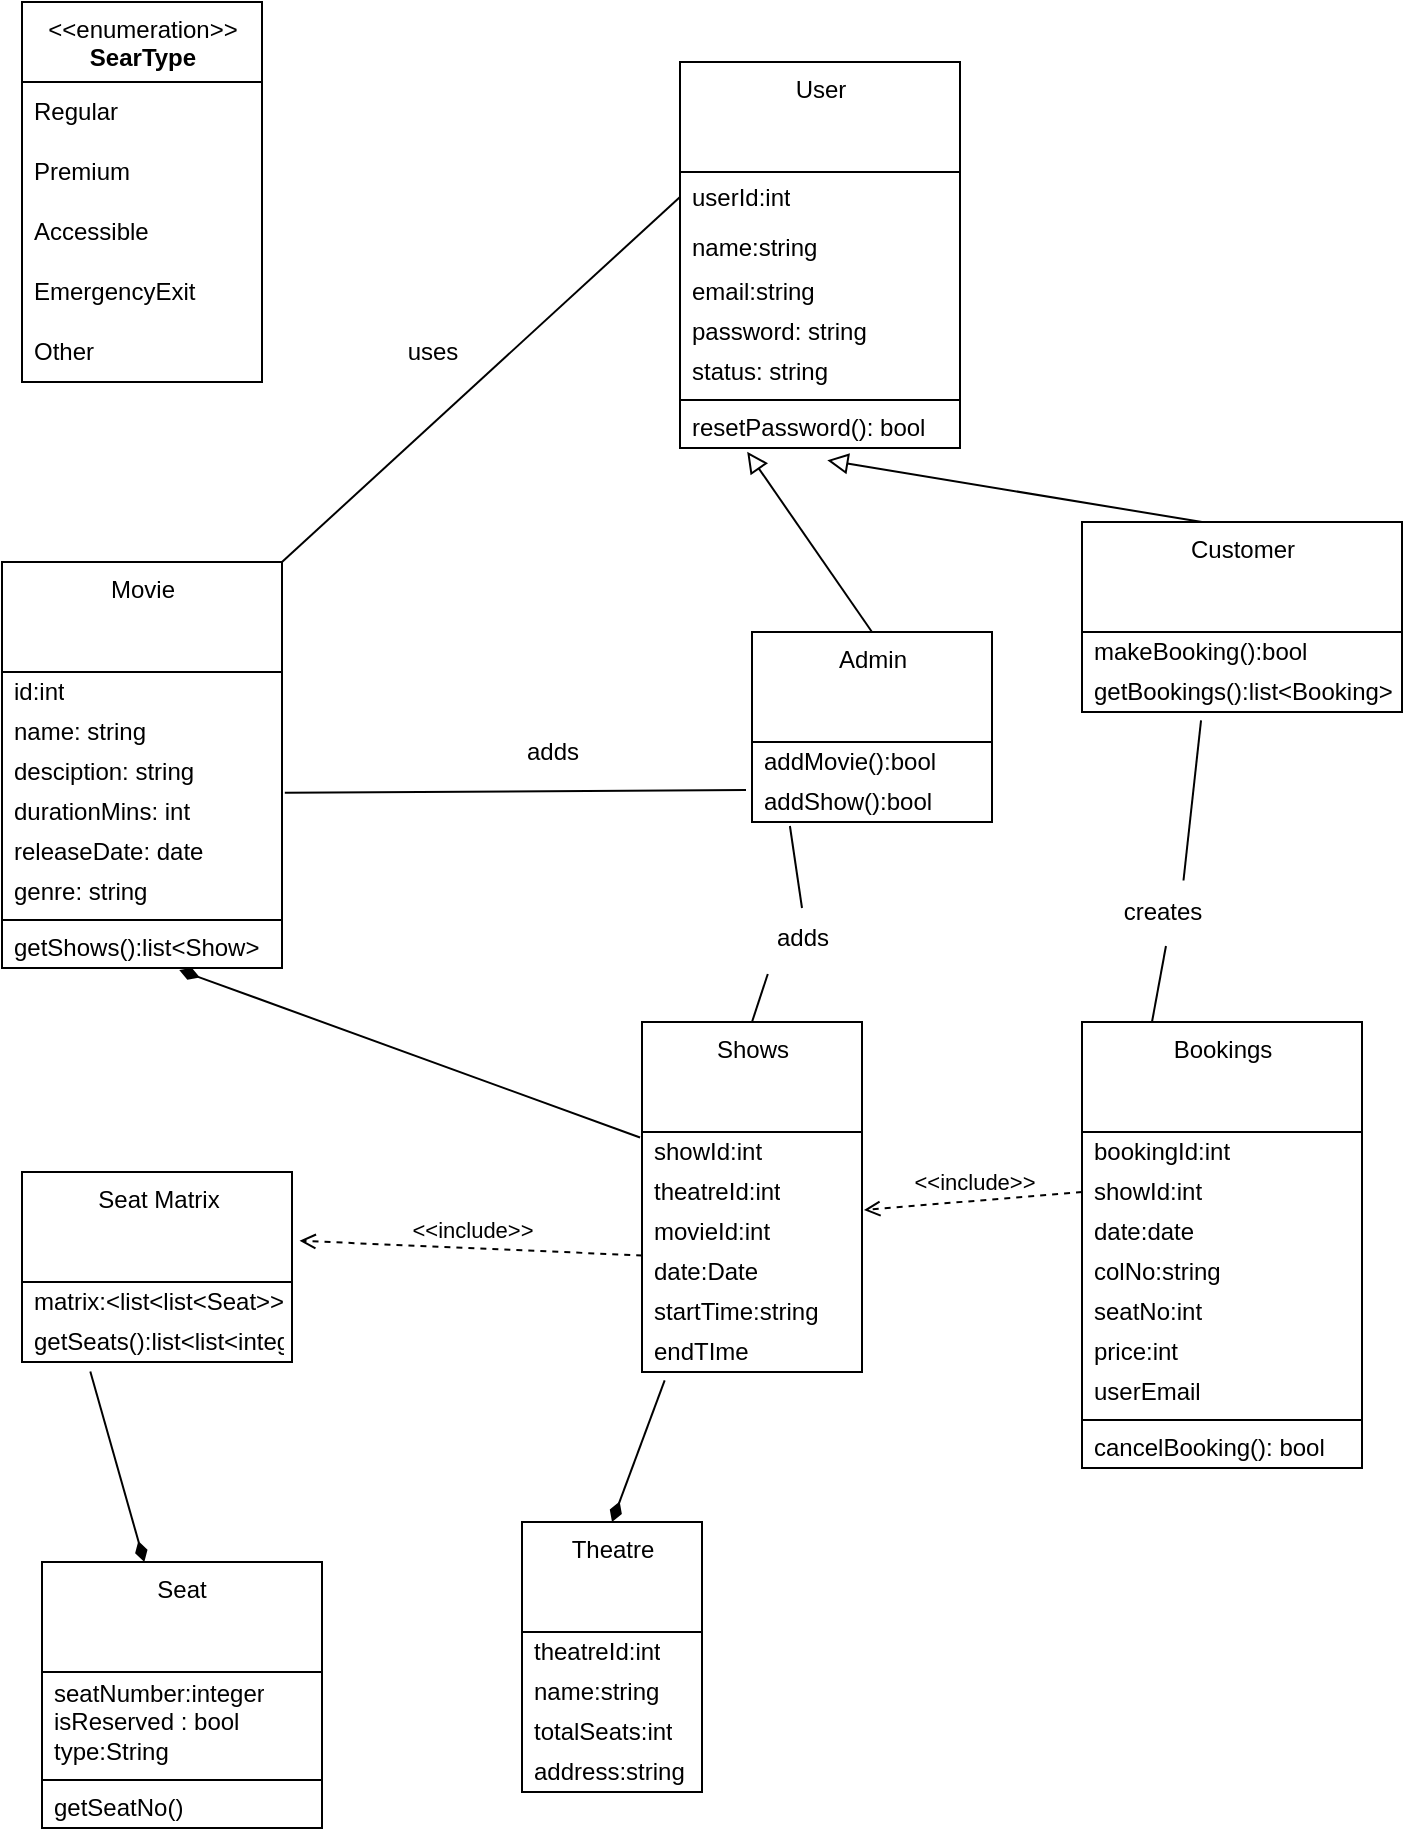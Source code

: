 <mxfile version="21.2.2" type="device">
  <diagram id="C5RBs43oDa-KdzZeNtuy" name="Page-1">
    <mxGraphModel dx="1985" dy="815" grid="1" gridSize="10" guides="1" tooltips="1" connect="1" arrows="1" fold="1" page="1" pageScale="1" pageWidth="827" pageHeight="1169" math="0" shadow="0">
      <root>
        <mxCell id="WIyWlLk6GJQsqaUBKTNV-0" />
        <mxCell id="WIyWlLk6GJQsqaUBKTNV-1" parent="WIyWlLk6GJQsqaUBKTNV-0" />
        <mxCell id="25swe_HBLn_l2zWtHl6I-0" value="Movie" style="swimlane;fontStyle=0;align=center;verticalAlign=top;childLayout=stackLayout;horizontal=1;startSize=55;horizontalStack=0;resizeParent=1;resizeParentMax=0;resizeLast=0;collapsible=0;marginBottom=0;html=1;" vertex="1" parent="WIyWlLk6GJQsqaUBKTNV-1">
          <mxGeometry x="20" y="290" width="140" height="203" as="geometry" />
        </mxCell>
        <mxCell id="25swe_HBLn_l2zWtHl6I-1" value="id:int" style="text;html=1;strokeColor=none;fillColor=none;align=left;verticalAlign=middle;spacingLeft=4;spacingRight=4;overflow=hidden;rotatable=0;points=[[0,0.5],[1,0.5]];portConstraint=eastwest;" vertex="1" parent="25swe_HBLn_l2zWtHl6I-0">
          <mxGeometry y="55" width="140" height="20" as="geometry" />
        </mxCell>
        <mxCell id="25swe_HBLn_l2zWtHl6I-2" value="name: string" style="text;html=1;strokeColor=none;fillColor=none;align=left;verticalAlign=middle;spacingLeft=4;spacingRight=4;overflow=hidden;rotatable=0;points=[[0,0.5],[1,0.5]];portConstraint=eastwest;" vertex="1" parent="25swe_HBLn_l2zWtHl6I-0">
          <mxGeometry y="75" width="140" height="20" as="geometry" />
        </mxCell>
        <mxCell id="25swe_HBLn_l2zWtHl6I-3" value="&lt;font color=&quot;#000000&quot;&gt;desciption: string&lt;br&gt;&lt;/font&gt;" style="text;html=1;strokeColor=none;fillColor=none;align=left;verticalAlign=middle;spacingLeft=4;spacingRight=4;overflow=hidden;rotatable=0;points=[[0,0.5],[1,0.5]];portConstraint=eastwest;fontColor=#808080;" vertex="1" parent="25swe_HBLn_l2zWtHl6I-0">
          <mxGeometry y="95" width="140" height="20" as="geometry" />
        </mxCell>
        <mxCell id="25swe_HBLn_l2zWtHl6I-4" value="durationMins: int" style="text;html=1;strokeColor=none;fillColor=none;align=left;verticalAlign=middle;spacingLeft=4;spacingRight=4;overflow=hidden;rotatable=0;points=[[0,0.5],[1,0.5]];portConstraint=eastwest;" vertex="1" parent="25swe_HBLn_l2zWtHl6I-0">
          <mxGeometry y="115" width="140" height="20" as="geometry" />
        </mxCell>
        <mxCell id="25swe_HBLn_l2zWtHl6I-5" value="releaseDate: date" style="text;html=1;strokeColor=none;fillColor=none;align=left;verticalAlign=middle;spacingLeft=4;spacingRight=4;overflow=hidden;rotatable=0;points=[[0,0.5],[1,0.5]];portConstraint=eastwest;" vertex="1" parent="25swe_HBLn_l2zWtHl6I-0">
          <mxGeometry y="135" width="140" height="20" as="geometry" />
        </mxCell>
        <mxCell id="25swe_HBLn_l2zWtHl6I-6" value="genre: string" style="text;html=1;strokeColor=none;fillColor=none;align=left;verticalAlign=middle;spacingLeft=4;spacingRight=4;overflow=hidden;rotatable=0;points=[[0,0.5],[1,0.5]];portConstraint=eastwest;" vertex="1" parent="25swe_HBLn_l2zWtHl6I-0">
          <mxGeometry y="155" width="140" height="20" as="geometry" />
        </mxCell>
        <mxCell id="25swe_HBLn_l2zWtHl6I-7" value="" style="line;strokeWidth=1;fillColor=none;align=left;verticalAlign=middle;spacingTop=-1;spacingLeft=3;spacingRight=3;rotatable=0;labelPosition=right;points=[];portConstraint=eastwest;" vertex="1" parent="25swe_HBLn_l2zWtHl6I-0">
          <mxGeometry y="175" width="140" height="8" as="geometry" />
        </mxCell>
        <mxCell id="25swe_HBLn_l2zWtHl6I-8" value="getShows():list&amp;lt;Show&amp;gt;" style="text;html=1;strokeColor=none;fillColor=none;align=left;verticalAlign=middle;spacingLeft=4;spacingRight=4;overflow=hidden;rotatable=0;points=[[0,0.5],[1,0.5]];portConstraint=eastwest;" vertex="1" parent="25swe_HBLn_l2zWtHl6I-0">
          <mxGeometry y="183" width="140" height="20" as="geometry" />
        </mxCell>
        <mxCell id="25swe_HBLn_l2zWtHl6I-9" value="User" style="swimlane;fontStyle=0;align=center;verticalAlign=top;childLayout=stackLayout;horizontal=1;startSize=55;horizontalStack=0;resizeParent=1;resizeParentMax=0;resizeLast=0;collapsible=0;marginBottom=0;html=1;" vertex="1" parent="WIyWlLk6GJQsqaUBKTNV-1">
          <mxGeometry x="359" y="40" width="140" height="193" as="geometry" />
        </mxCell>
        <mxCell id="25swe_HBLn_l2zWtHl6I-10" value="&lt;font color=&quot;#000000&quot;&gt;userId:int&lt;/font&gt;" style="text;html=1;strokeColor=none;fillColor=none;align=left;verticalAlign=middle;spacingLeft=4;spacingRight=4;overflow=hidden;rotatable=0;points=[[0,0.5],[1,0.5]];portConstraint=eastwest;fontColor=#808080;" vertex="1" parent="25swe_HBLn_l2zWtHl6I-9">
          <mxGeometry y="55" width="140" height="25" as="geometry" />
        </mxCell>
        <mxCell id="25swe_HBLn_l2zWtHl6I-11" value="&lt;font color=&quot;#000000&quot;&gt;name:string&lt;/font&gt;" style="text;html=1;strokeColor=none;fillColor=none;align=left;verticalAlign=middle;spacingLeft=4;spacingRight=4;overflow=hidden;rotatable=0;points=[[0,0.5],[1,0.5]];portConstraint=eastwest;fontColor=#808080;" vertex="1" parent="25swe_HBLn_l2zWtHl6I-9">
          <mxGeometry y="80" width="140" height="25" as="geometry" />
        </mxCell>
        <mxCell id="25swe_HBLn_l2zWtHl6I-12" value="email:string" style="text;html=1;strokeColor=none;fillColor=none;align=left;verticalAlign=middle;spacingLeft=4;spacingRight=4;overflow=hidden;rotatable=0;points=[[0,0.5],[1,0.5]];portConstraint=eastwest;" vertex="1" parent="25swe_HBLn_l2zWtHl6I-9">
          <mxGeometry y="105" width="140" height="20" as="geometry" />
        </mxCell>
        <mxCell id="25swe_HBLn_l2zWtHl6I-13" value="&lt;font color=&quot;#000000&quot;&gt;password: string&lt;br&gt;&lt;/font&gt;" style="text;html=1;strokeColor=none;fillColor=none;align=left;verticalAlign=middle;spacingLeft=4;spacingRight=4;overflow=hidden;rotatable=0;points=[[0,0.5],[1,0.5]];portConstraint=eastwest;fontColor=#808080;" vertex="1" parent="25swe_HBLn_l2zWtHl6I-9">
          <mxGeometry y="125" width="140" height="20" as="geometry" />
        </mxCell>
        <mxCell id="25swe_HBLn_l2zWtHl6I-14" value="status: string" style="text;html=1;strokeColor=none;fillColor=none;align=left;verticalAlign=middle;spacingLeft=4;spacingRight=4;overflow=hidden;rotatable=0;points=[[0,0.5],[1,0.5]];portConstraint=eastwest;" vertex="1" parent="25swe_HBLn_l2zWtHl6I-9">
          <mxGeometry y="145" width="140" height="20" as="geometry" />
        </mxCell>
        <mxCell id="25swe_HBLn_l2zWtHl6I-15" value="" style="line;strokeWidth=1;fillColor=none;align=left;verticalAlign=middle;spacingTop=-1;spacingLeft=3;spacingRight=3;rotatable=0;labelPosition=right;points=[];portConstraint=eastwest;" vertex="1" parent="25swe_HBLn_l2zWtHl6I-9">
          <mxGeometry y="165" width="140" height="8" as="geometry" />
        </mxCell>
        <mxCell id="25swe_HBLn_l2zWtHl6I-16" value="resetPassword(): bool" style="text;html=1;strokeColor=none;fillColor=none;align=left;verticalAlign=middle;spacingLeft=4;spacingRight=4;overflow=hidden;rotatable=0;points=[[0,0.5],[1,0.5]];portConstraint=eastwest;" vertex="1" parent="25swe_HBLn_l2zWtHl6I-9">
          <mxGeometry y="173" width="140" height="20" as="geometry" />
        </mxCell>
        <mxCell id="25swe_HBLn_l2zWtHl6I-17" value="Customer" style="swimlane;fontStyle=0;align=center;verticalAlign=top;childLayout=stackLayout;horizontal=1;startSize=55;horizontalStack=0;resizeParent=1;resizeParentMax=0;resizeLast=0;collapsible=0;marginBottom=0;html=1;" vertex="1" parent="WIyWlLk6GJQsqaUBKTNV-1">
          <mxGeometry x="560" y="270" width="160" height="95" as="geometry" />
        </mxCell>
        <mxCell id="25swe_HBLn_l2zWtHl6I-18" value="makeBooking():bool" style="text;html=1;strokeColor=none;fillColor=none;align=left;verticalAlign=middle;spacingLeft=4;spacingRight=4;overflow=hidden;rotatable=0;points=[[0,0.5],[1,0.5]];portConstraint=eastwest;" vertex="1" parent="25swe_HBLn_l2zWtHl6I-17">
          <mxGeometry y="55" width="160" height="20" as="geometry" />
        </mxCell>
        <mxCell id="25swe_HBLn_l2zWtHl6I-19" value="&lt;font color=&quot;#000000&quot;&gt;getBookings():list&amp;lt;Booking&amp;gt;&lt;/font&gt;" style="text;html=1;strokeColor=none;fillColor=none;align=left;verticalAlign=middle;spacingLeft=4;spacingRight=4;overflow=hidden;rotatable=0;points=[[0,0.5],[1,0.5]];portConstraint=eastwest;fontColor=#808080;" vertex="1" parent="25swe_HBLn_l2zWtHl6I-17">
          <mxGeometry y="75" width="160" height="20" as="geometry" />
        </mxCell>
        <mxCell id="25swe_HBLn_l2zWtHl6I-20" value="Admin" style="swimlane;fontStyle=0;align=center;verticalAlign=top;childLayout=stackLayout;horizontal=1;startSize=55;horizontalStack=0;resizeParent=1;resizeParentMax=0;resizeLast=0;collapsible=0;marginBottom=0;html=1;" vertex="1" parent="WIyWlLk6GJQsqaUBKTNV-1">
          <mxGeometry x="395" y="325" width="120" height="95" as="geometry" />
        </mxCell>
        <mxCell id="25swe_HBLn_l2zWtHl6I-21" value="addMovie():bool" style="text;html=1;strokeColor=none;fillColor=none;align=left;verticalAlign=middle;spacingLeft=4;spacingRight=4;overflow=hidden;rotatable=0;points=[[0,0.5],[1,0.5]];portConstraint=eastwest;" vertex="1" parent="25swe_HBLn_l2zWtHl6I-20">
          <mxGeometry y="55" width="120" height="20" as="geometry" />
        </mxCell>
        <mxCell id="25swe_HBLn_l2zWtHl6I-22" value="&lt;font color=&quot;#000000&quot;&gt;addShow():bool&lt;/font&gt;" style="text;html=1;strokeColor=none;fillColor=none;align=left;verticalAlign=middle;spacingLeft=4;spacingRight=4;overflow=hidden;rotatable=0;points=[[0,0.5],[1,0.5]];portConstraint=eastwest;fontColor=#808080;" vertex="1" parent="25swe_HBLn_l2zWtHl6I-20">
          <mxGeometry y="75" width="120" height="20" as="geometry" />
        </mxCell>
        <mxCell id="25swe_HBLn_l2zWtHl6I-23" value="Shows" style="swimlane;fontStyle=0;align=center;verticalAlign=top;childLayout=stackLayout;horizontal=1;startSize=55;horizontalStack=0;resizeParent=1;resizeParentMax=0;resizeLast=0;collapsible=0;marginBottom=0;html=1;" vertex="1" parent="WIyWlLk6GJQsqaUBKTNV-1">
          <mxGeometry x="340" y="520" width="110" height="175" as="geometry" />
        </mxCell>
        <mxCell id="25swe_HBLn_l2zWtHl6I-24" value="&lt;font color=&quot;#000000&quot;&gt;showId:int&lt;/font&gt;" style="text;html=1;strokeColor=none;fillColor=none;align=left;verticalAlign=middle;spacingLeft=4;spacingRight=4;overflow=hidden;rotatable=0;points=[[0,0.5],[1,0.5]];portConstraint=eastwest;fontColor=#808080;" vertex="1" parent="25swe_HBLn_l2zWtHl6I-23">
          <mxGeometry y="55" width="110" height="20" as="geometry" />
        </mxCell>
        <mxCell id="25swe_HBLn_l2zWtHl6I-25" value="&lt;font color=&quot;#000000&quot;&gt;theatreId:int&lt;/font&gt;" style="text;html=1;strokeColor=none;fillColor=none;align=left;verticalAlign=middle;spacingLeft=4;spacingRight=4;overflow=hidden;rotatable=0;points=[[0,0.5],[1,0.5]];portConstraint=eastwest;fontColor=#808080;" vertex="1" parent="25swe_HBLn_l2zWtHl6I-23">
          <mxGeometry y="75" width="110" height="20" as="geometry" />
        </mxCell>
        <mxCell id="25swe_HBLn_l2zWtHl6I-26" value="movieId:int" style="text;html=1;strokeColor=none;fillColor=none;align=left;verticalAlign=middle;spacingLeft=4;spacingRight=4;overflow=hidden;rotatable=0;points=[[0,0.5],[1,0.5]];portConstraint=eastwest;" vertex="1" parent="25swe_HBLn_l2zWtHl6I-23">
          <mxGeometry y="95" width="110" height="20" as="geometry" />
        </mxCell>
        <mxCell id="25swe_HBLn_l2zWtHl6I-27" value="date:Date" style="text;html=1;strokeColor=none;fillColor=none;align=left;verticalAlign=middle;spacingLeft=4;spacingRight=4;overflow=hidden;rotatable=0;points=[[0,0.5],[1,0.5]];portConstraint=eastwest;" vertex="1" parent="25swe_HBLn_l2zWtHl6I-23">
          <mxGeometry y="115" width="110" height="20" as="geometry" />
        </mxCell>
        <mxCell id="25swe_HBLn_l2zWtHl6I-28" value="startTime:string" style="text;html=1;strokeColor=none;fillColor=none;align=left;verticalAlign=middle;spacingLeft=4;spacingRight=4;overflow=hidden;rotatable=0;points=[[0,0.5],[1,0.5]];portConstraint=eastwest;" vertex="1" parent="25swe_HBLn_l2zWtHl6I-23">
          <mxGeometry y="135" width="110" height="20" as="geometry" />
        </mxCell>
        <mxCell id="25swe_HBLn_l2zWtHl6I-29" value="endTIme" style="text;html=1;strokeColor=none;fillColor=none;align=left;verticalAlign=middle;spacingLeft=4;spacingRight=4;overflow=hidden;rotatable=0;points=[[0,0.5],[1,0.5]];portConstraint=eastwest;" vertex="1" parent="25swe_HBLn_l2zWtHl6I-23">
          <mxGeometry y="155" width="110" height="20" as="geometry" />
        </mxCell>
        <mxCell id="25swe_HBLn_l2zWtHl6I-30" value="Theatre" style="swimlane;fontStyle=0;align=center;verticalAlign=top;childLayout=stackLayout;horizontal=1;startSize=55;horizontalStack=0;resizeParent=1;resizeParentMax=0;resizeLast=0;collapsible=0;marginBottom=0;html=1;" vertex="1" parent="WIyWlLk6GJQsqaUBKTNV-1">
          <mxGeometry x="280" y="770" width="90" height="135" as="geometry" />
        </mxCell>
        <mxCell id="25swe_HBLn_l2zWtHl6I-31" value="theatreId:int" style="text;html=1;strokeColor=none;fillColor=none;align=left;verticalAlign=middle;spacingLeft=4;spacingRight=4;overflow=hidden;rotatable=0;points=[[0,0.5],[1,0.5]];portConstraint=eastwest;" vertex="1" parent="25swe_HBLn_l2zWtHl6I-30">
          <mxGeometry y="55" width="90" height="20" as="geometry" />
        </mxCell>
        <mxCell id="25swe_HBLn_l2zWtHl6I-32" value="name:string" style="text;html=1;strokeColor=none;fillColor=none;align=left;verticalAlign=middle;spacingLeft=4;spacingRight=4;overflow=hidden;rotatable=0;points=[[0,0.5],[1,0.5]];portConstraint=eastwest;" vertex="1" parent="25swe_HBLn_l2zWtHl6I-30">
          <mxGeometry y="75" width="90" height="20" as="geometry" />
        </mxCell>
        <mxCell id="25swe_HBLn_l2zWtHl6I-33" value="&lt;font color=&quot;#000000&quot;&gt;totalSeats:int&lt;/font&gt;" style="text;html=1;strokeColor=none;fillColor=none;align=left;verticalAlign=middle;spacingLeft=4;spacingRight=4;overflow=hidden;rotatable=0;points=[[0,0.5],[1,0.5]];portConstraint=eastwest;fontColor=#808080;" vertex="1" parent="25swe_HBLn_l2zWtHl6I-30">
          <mxGeometry y="95" width="90" height="20" as="geometry" />
        </mxCell>
        <mxCell id="25swe_HBLn_l2zWtHl6I-34" value="&lt;font color=&quot;#000000&quot;&gt;address:string&lt;/font&gt;" style="text;html=1;strokeColor=none;fillColor=none;align=left;verticalAlign=middle;spacingLeft=4;spacingRight=4;overflow=hidden;rotatable=0;points=[[0,0.5],[1,0.5]];portConstraint=eastwest;fontColor=#808080;" vertex="1" parent="25swe_HBLn_l2zWtHl6I-30">
          <mxGeometry y="115" width="90" height="20" as="geometry" />
        </mxCell>
        <mxCell id="25swe_HBLn_l2zWtHl6I-35" value="Bookings" style="swimlane;fontStyle=0;align=center;verticalAlign=top;childLayout=stackLayout;horizontal=1;startSize=55;horizontalStack=0;resizeParent=1;resizeParentMax=0;resizeLast=0;collapsible=0;marginBottom=0;html=1;" vertex="1" parent="WIyWlLk6GJQsqaUBKTNV-1">
          <mxGeometry x="560" y="520" width="140" height="223" as="geometry" />
        </mxCell>
        <mxCell id="25swe_HBLn_l2zWtHl6I-36" value="bookingId:int" style="text;html=1;strokeColor=none;fillColor=none;align=left;verticalAlign=middle;spacingLeft=4;spacingRight=4;overflow=hidden;rotatable=0;points=[[0,0.5],[1,0.5]];portConstraint=eastwest;" vertex="1" parent="25swe_HBLn_l2zWtHl6I-35">
          <mxGeometry y="55" width="140" height="20" as="geometry" />
        </mxCell>
        <mxCell id="25swe_HBLn_l2zWtHl6I-37" value="&lt;font color=&quot;#000000&quot;&gt;showId:int&lt;/font&gt;" style="text;html=1;strokeColor=none;fillColor=none;align=left;verticalAlign=middle;spacingLeft=4;spacingRight=4;overflow=hidden;rotatable=0;points=[[0,0.5],[1,0.5]];portConstraint=eastwest;fontColor=#808080;" vertex="1" parent="25swe_HBLn_l2zWtHl6I-35">
          <mxGeometry y="75" width="140" height="20" as="geometry" />
        </mxCell>
        <mxCell id="25swe_HBLn_l2zWtHl6I-38" value="date:date" style="text;html=1;strokeColor=none;fillColor=none;align=left;verticalAlign=middle;spacingLeft=4;spacingRight=4;overflow=hidden;rotatable=0;points=[[0,0.5],[1,0.5]];portConstraint=eastwest;" vertex="1" parent="25swe_HBLn_l2zWtHl6I-35">
          <mxGeometry y="95" width="140" height="20" as="geometry" />
        </mxCell>
        <mxCell id="25swe_HBLn_l2zWtHl6I-39" value="colNo:string" style="text;html=1;strokeColor=none;fillColor=none;align=left;verticalAlign=middle;spacingLeft=4;spacingRight=4;overflow=hidden;rotatable=0;points=[[0,0.5],[1,0.5]];portConstraint=eastwest;" vertex="1" parent="25swe_HBLn_l2zWtHl6I-35">
          <mxGeometry y="115" width="140" height="20" as="geometry" />
        </mxCell>
        <mxCell id="25swe_HBLn_l2zWtHl6I-40" value="seatNo:int" style="text;html=1;strokeColor=none;fillColor=none;align=left;verticalAlign=middle;spacingLeft=4;spacingRight=4;overflow=hidden;rotatable=0;points=[[0,0.5],[1,0.5]];portConstraint=eastwest;" vertex="1" parent="25swe_HBLn_l2zWtHl6I-35">
          <mxGeometry y="135" width="140" height="20" as="geometry" />
        </mxCell>
        <mxCell id="25swe_HBLn_l2zWtHl6I-41" value="price:int" style="text;html=1;strokeColor=none;fillColor=none;align=left;verticalAlign=middle;spacingLeft=4;spacingRight=4;overflow=hidden;rotatable=0;points=[[0,0.5],[1,0.5]];portConstraint=eastwest;" vertex="1" parent="25swe_HBLn_l2zWtHl6I-35">
          <mxGeometry y="155" width="140" height="20" as="geometry" />
        </mxCell>
        <mxCell id="25swe_HBLn_l2zWtHl6I-42" value="userEmail" style="text;html=1;strokeColor=none;fillColor=none;align=left;verticalAlign=middle;spacingLeft=4;spacingRight=4;overflow=hidden;rotatable=0;points=[[0,0.5],[1,0.5]];portConstraint=eastwest;" vertex="1" parent="25swe_HBLn_l2zWtHl6I-35">
          <mxGeometry y="175" width="140" height="20" as="geometry" />
        </mxCell>
        <mxCell id="25swe_HBLn_l2zWtHl6I-43" value="" style="line;strokeWidth=1;fillColor=none;align=left;verticalAlign=middle;spacingTop=-1;spacingLeft=3;spacingRight=3;rotatable=0;labelPosition=right;points=[];portConstraint=eastwest;" vertex="1" parent="25swe_HBLn_l2zWtHl6I-35">
          <mxGeometry y="195" width="140" height="8" as="geometry" />
        </mxCell>
        <mxCell id="25swe_HBLn_l2zWtHl6I-44" value="cancelBooking(): bool" style="text;html=1;strokeColor=none;fillColor=none;align=left;verticalAlign=middle;spacingLeft=4;spacingRight=4;overflow=hidden;rotatable=0;points=[[0,0.5],[1,0.5]];portConstraint=eastwest;" vertex="1" parent="25swe_HBLn_l2zWtHl6I-35">
          <mxGeometry y="203" width="140" height="20" as="geometry" />
        </mxCell>
        <mxCell id="25swe_HBLn_l2zWtHl6I-45" value="&amp;lt;&amp;lt;enumeration&amp;gt;&amp;gt;&lt;br&gt;&lt;b&gt;SearType&lt;/b&gt;" style="swimlane;fontStyle=0;align=center;verticalAlign=top;childLayout=stackLayout;horizontal=1;startSize=40;horizontalStack=0;resizeParent=1;resizeParentMax=0;resizeLast=0;collapsible=0;marginBottom=0;html=1;" vertex="1" parent="WIyWlLk6GJQsqaUBKTNV-1">
          <mxGeometry x="30" y="10" width="120" height="190" as="geometry" />
        </mxCell>
        <mxCell id="25swe_HBLn_l2zWtHl6I-46" value="Regular" style="text;html=1;strokeColor=none;fillColor=none;align=left;verticalAlign=middle;spacingLeft=4;spacingRight=4;overflow=hidden;rotatable=0;points=[[0,0.5],[1,0.5]];portConstraint=eastwest;" vertex="1" parent="25swe_HBLn_l2zWtHl6I-45">
          <mxGeometry y="40" width="120" height="30" as="geometry" />
        </mxCell>
        <mxCell id="25swe_HBLn_l2zWtHl6I-47" value="Premium" style="text;html=1;strokeColor=none;fillColor=none;align=left;verticalAlign=middle;spacingLeft=4;spacingRight=4;overflow=hidden;rotatable=0;points=[[0,0.5],[1,0.5]];portConstraint=eastwest;" vertex="1" parent="25swe_HBLn_l2zWtHl6I-45">
          <mxGeometry y="70" width="120" height="30" as="geometry" />
        </mxCell>
        <mxCell id="25swe_HBLn_l2zWtHl6I-48" value="Accessible" style="text;html=1;strokeColor=none;fillColor=none;align=left;verticalAlign=middle;spacingLeft=4;spacingRight=4;overflow=hidden;rotatable=0;points=[[0,0.5],[1,0.5]];portConstraint=eastwest;" vertex="1" parent="25swe_HBLn_l2zWtHl6I-45">
          <mxGeometry y="100" width="120" height="30" as="geometry" />
        </mxCell>
        <mxCell id="25swe_HBLn_l2zWtHl6I-49" value="EmergencyExit" style="text;html=1;strokeColor=none;fillColor=none;align=left;verticalAlign=middle;spacingLeft=4;spacingRight=4;overflow=hidden;rotatable=0;points=[[0,0.5],[1,0.5]];portConstraint=eastwest;" vertex="1" parent="25swe_HBLn_l2zWtHl6I-45">
          <mxGeometry y="130" width="120" height="30" as="geometry" />
        </mxCell>
        <mxCell id="25swe_HBLn_l2zWtHl6I-50" value="Other" style="text;html=1;strokeColor=none;fillColor=none;align=left;verticalAlign=middle;spacingLeft=4;spacingRight=4;overflow=hidden;rotatable=0;points=[[0,0.5],[1,0.5]];portConstraint=eastwest;" vertex="1" parent="25swe_HBLn_l2zWtHl6I-45">
          <mxGeometry y="160" width="120" height="30" as="geometry" />
        </mxCell>
        <mxCell id="25swe_HBLn_l2zWtHl6I-51" value="" style="endArrow=none;startArrow=diamondThin;endFill=0;startFill=1;html=1;verticalAlign=bottom;labelBackgroundColor=none;strokeWidth=1;startSize=8;endSize=8;rounded=0;entryX=-0.009;entryY=0.33;entryDx=0;entryDy=0;entryPerimeter=0;exitX=0.633;exitY=1.05;exitDx=0;exitDy=0;exitPerimeter=0;" edge="1" parent="WIyWlLk6GJQsqaUBKTNV-1" source="25swe_HBLn_l2zWtHl6I-8" target="25swe_HBLn_l2zWtHl6I-23">
          <mxGeometry width="160" relative="1" as="geometry">
            <mxPoint x="230" y="650" as="sourcePoint" />
            <mxPoint x="330" y="755" as="targetPoint" />
          </mxGeometry>
        </mxCell>
        <mxCell id="25swe_HBLn_l2zWtHl6I-52" value="adds" style="text;html=1;align=center;verticalAlign=middle;resizable=0;points=[];autosize=1;strokeColor=none;fillColor=none;" vertex="1" parent="WIyWlLk6GJQsqaUBKTNV-1">
          <mxGeometry x="270" y="370" width="50" height="30" as="geometry" />
        </mxCell>
        <mxCell id="25swe_HBLn_l2zWtHl6I-53" value="Seat Matrix" style="swimlane;fontStyle=0;align=center;verticalAlign=top;childLayout=stackLayout;horizontal=1;startSize=55;horizontalStack=0;resizeParent=1;resizeParentMax=0;resizeLast=0;collapsible=0;marginBottom=0;html=1;" vertex="1" parent="WIyWlLk6GJQsqaUBKTNV-1">
          <mxGeometry x="30" y="595" width="135" height="95" as="geometry" />
        </mxCell>
        <mxCell id="25swe_HBLn_l2zWtHl6I-54" value="matrix:&amp;lt;list&amp;lt;list&amp;lt;Seat&amp;gt;&amp;gt;" style="text;html=1;strokeColor=none;fillColor=none;align=left;verticalAlign=middle;spacingLeft=4;spacingRight=4;overflow=hidden;rotatable=0;points=[[0,0.5],[1,0.5]];portConstraint=eastwest;" vertex="1" parent="25swe_HBLn_l2zWtHl6I-53">
          <mxGeometry y="55" width="135" height="20" as="geometry" />
        </mxCell>
        <mxCell id="25swe_HBLn_l2zWtHl6I-55" value="&lt;div&gt;&lt;font color=&quot;#000000&quot;&gt;getSeats():list&amp;lt;list&amp;lt;integer&amp;gt;&amp;gt;&lt;br&gt;&lt;/font&gt;&lt;/div&gt;&lt;div&gt;&lt;font color=&quot;#000000&quot;&gt;&lt;br&gt;&lt;/font&gt;&lt;/div&gt;" style="text;html=1;strokeColor=none;fillColor=none;align=left;verticalAlign=middle;spacingLeft=4;spacingRight=4;overflow=hidden;rotatable=0;points=[[0,0.5],[1,0.5]];portConstraint=eastwest;fontColor=#808080;" vertex="1" parent="25swe_HBLn_l2zWtHl6I-53">
          <mxGeometry y="75" width="135" height="20" as="geometry" />
        </mxCell>
        <mxCell id="25swe_HBLn_l2zWtHl6I-56" value="" style="endArrow=none;html=1;rounded=0;entryX=-0.025;entryY=1.2;entryDx=0;entryDy=0;exitX=1.01;exitY=0.021;exitDx=0;exitDy=0;entryPerimeter=0;exitPerimeter=0;" edge="1" parent="WIyWlLk6GJQsqaUBKTNV-1" source="25swe_HBLn_l2zWtHl6I-4" target="25swe_HBLn_l2zWtHl6I-21">
          <mxGeometry width="50" height="50" relative="1" as="geometry">
            <mxPoint x="670" y="600" as="sourcePoint" />
            <mxPoint x="720" y="550" as="targetPoint" />
            <Array as="points" />
          </mxGeometry>
        </mxCell>
        <mxCell id="25swe_HBLn_l2zWtHl6I-57" value="" style="endArrow=none;html=1;rounded=0;entryX=0.158;entryY=1.1;entryDx=0;entryDy=0;entryPerimeter=0;exitX=0.5;exitY=0;exitDx=0;exitDy=0;" edge="1" parent="WIyWlLk6GJQsqaUBKTNV-1" source="25swe_HBLn_l2zWtHl6I-59" target="25swe_HBLn_l2zWtHl6I-22">
          <mxGeometry width="50" height="50" relative="1" as="geometry">
            <mxPoint x="670" y="600" as="sourcePoint" />
            <mxPoint x="720" y="550" as="targetPoint" />
          </mxGeometry>
        </mxCell>
        <mxCell id="25swe_HBLn_l2zWtHl6I-58" value="" style="endArrow=none;html=1;rounded=0;entryX=0.158;entryY=1.1;entryDx=0;entryDy=0;entryPerimeter=0;exitX=0.5;exitY=0;exitDx=0;exitDy=0;" edge="1" parent="WIyWlLk6GJQsqaUBKTNV-1" source="25swe_HBLn_l2zWtHl6I-23" target="25swe_HBLn_l2zWtHl6I-59">
          <mxGeometry width="50" height="50" relative="1" as="geometry">
            <mxPoint x="375" y="632" as="sourcePoint" />
            <mxPoint x="419" y="547" as="targetPoint" />
          </mxGeometry>
        </mxCell>
        <mxCell id="25swe_HBLn_l2zWtHl6I-59" value="adds" style="text;html=1;align=center;verticalAlign=middle;resizable=0;points=[];autosize=1;strokeColor=none;fillColor=none;" vertex="1" parent="WIyWlLk6GJQsqaUBKTNV-1">
          <mxGeometry x="395" y="463" width="50" height="30" as="geometry" />
        </mxCell>
        <mxCell id="25swe_HBLn_l2zWtHl6I-60" value="" style="endArrow=none;html=1;rounded=0;exitX=0.679;exitY=-0.025;exitDx=0;exitDy=0;exitPerimeter=0;entryX=0.372;entryY=1.212;entryDx=0;entryDy=0;entryPerimeter=0;" edge="1" parent="WIyWlLk6GJQsqaUBKTNV-1" source="25swe_HBLn_l2zWtHl6I-62" target="25swe_HBLn_l2zWtHl6I-19">
          <mxGeometry width="50" height="50" relative="1" as="geometry">
            <mxPoint x="740" y="560" as="sourcePoint" />
            <mxPoint x="720" y="620" as="targetPoint" />
          </mxGeometry>
        </mxCell>
        <mxCell id="25swe_HBLn_l2zWtHl6I-61" value="" style="endArrow=none;html=1;rounded=0;exitX=0.25;exitY=0;exitDx=0;exitDy=0;entryX=0.533;entryY=1.067;entryDx=0;entryDy=0;entryPerimeter=0;" edge="1" parent="WIyWlLk6GJQsqaUBKTNV-1" source="25swe_HBLn_l2zWtHl6I-35" target="25swe_HBLn_l2zWtHl6I-62">
          <mxGeometry width="50" height="50" relative="1" as="geometry">
            <mxPoint x="730" y="642" as="sourcePoint" />
            <mxPoint x="740" y="580" as="targetPoint" />
          </mxGeometry>
        </mxCell>
        <mxCell id="25swe_HBLn_l2zWtHl6I-62" value="creates" style="text;html=1;align=center;verticalAlign=middle;resizable=0;points=[];autosize=1;strokeColor=none;fillColor=none;" vertex="1" parent="WIyWlLk6GJQsqaUBKTNV-1">
          <mxGeometry x="570" y="450" width="60" height="30" as="geometry" />
        </mxCell>
        <mxCell id="25swe_HBLn_l2zWtHl6I-63" value="" style="endArrow=block;html=1;rounded=0;align=center;verticalAlign=bottom;endFill=0;labelBackgroundColor=none;endSize=8;exitX=0.5;exitY=0;exitDx=0;exitDy=0;entryX=0.24;entryY=1.093;entryDx=0;entryDy=0;entryPerimeter=0;" edge="1" parent="WIyWlLk6GJQsqaUBKTNV-1" source="25swe_HBLn_l2zWtHl6I-20" target="25swe_HBLn_l2zWtHl6I-16">
          <mxGeometry relative="1" as="geometry">
            <mxPoint x="693" y="260" as="sourcePoint" />
            <mxPoint x="440" y="350" as="targetPoint" />
          </mxGeometry>
        </mxCell>
        <mxCell id="25swe_HBLn_l2zWtHl6I-64" value="" style="endArrow=block;html=1;rounded=0;align=center;verticalAlign=bottom;endFill=0;labelBackgroundColor=none;endSize=8;exitX=0.375;exitY=0;exitDx=0;exitDy=0;exitPerimeter=0;entryX=0.526;entryY=1.307;entryDx=0;entryDy=0;entryPerimeter=0;" edge="1" parent="WIyWlLk6GJQsqaUBKTNV-1" source="25swe_HBLn_l2zWtHl6I-17" target="25swe_HBLn_l2zWtHl6I-16">
          <mxGeometry relative="1" as="geometry">
            <mxPoint x="470" y="460" as="sourcePoint" />
            <mxPoint x="790" y="280" as="targetPoint" />
          </mxGeometry>
        </mxCell>
        <mxCell id="25swe_HBLn_l2zWtHl6I-65" value="" style="endArrow=none;startArrow=diamondThin;endFill=0;startFill=1;html=1;verticalAlign=bottom;labelBackgroundColor=none;strokeWidth=1;startSize=8;endSize=8;rounded=0;entryX=0.103;entryY=1.207;entryDx=0;entryDy=0;entryPerimeter=0;exitX=0.5;exitY=0;exitDx=0;exitDy=0;" edge="1" parent="WIyWlLk6GJQsqaUBKTNV-1" source="25swe_HBLn_l2zWtHl6I-30" target="25swe_HBLn_l2zWtHl6I-29">
          <mxGeometry width="160" relative="1" as="geometry">
            <mxPoint x="346" y="880" as="sourcePoint" />
            <mxPoint x="389" y="844.5" as="targetPoint" />
          </mxGeometry>
        </mxCell>
        <mxCell id="25swe_HBLn_l2zWtHl6I-66" value="" style="endArrow=none;startArrow=diamondThin;endFill=0;startFill=1;html=1;verticalAlign=bottom;labelBackgroundColor=none;strokeWidth=1;startSize=8;endSize=8;rounded=0;entryX=0.253;entryY=1.236;entryDx=0;entryDy=0;entryPerimeter=0;" edge="1" parent="WIyWlLk6GJQsqaUBKTNV-1" source="25swe_HBLn_l2zWtHl6I-69" target="25swe_HBLn_l2zWtHl6I-55">
          <mxGeometry width="160" relative="1" as="geometry">
            <mxPoint x="571.048" y="467" as="sourcePoint" />
            <mxPoint x="10" y="820" as="targetPoint" />
          </mxGeometry>
        </mxCell>
        <mxCell id="25swe_HBLn_l2zWtHl6I-67" value="&amp;lt;&amp;lt;include&amp;gt;&amp;gt;" style="html=1;verticalAlign=bottom;labelBackgroundColor=none;endArrow=open;endFill=0;dashed=1;rounded=0;exitX=0.001;exitY=1.086;exitDx=0;exitDy=0;exitPerimeter=0;entryX=1.028;entryY=0.362;entryDx=0;entryDy=0;entryPerimeter=0;" edge="1" parent="WIyWlLk6GJQsqaUBKTNV-1" source="25swe_HBLn_l2zWtHl6I-26" target="25swe_HBLn_l2zWtHl6I-53">
          <mxGeometry width="160" relative="1" as="geometry">
            <mxPoint x="550" y="620" as="sourcePoint" />
            <mxPoint x="710" y="620" as="targetPoint" />
          </mxGeometry>
        </mxCell>
        <mxCell id="25swe_HBLn_l2zWtHl6I-68" value="&amp;lt;&amp;lt;include&amp;gt;&amp;gt;" style="html=1;verticalAlign=bottom;labelBackgroundColor=none;endArrow=open;endFill=0;dashed=1;rounded=0;exitX=0;exitY=0.5;exitDx=0;exitDy=0;entryX=1.009;entryY=-0.05;entryDx=0;entryDy=0;entryPerimeter=0;" edge="1" parent="WIyWlLk6GJQsqaUBKTNV-1" source="25swe_HBLn_l2zWtHl6I-37" target="25swe_HBLn_l2zWtHl6I-26">
          <mxGeometry width="160" relative="1" as="geometry">
            <mxPoint x="461" y="674" as="sourcePoint" />
            <mxPoint x="567" y="639" as="targetPoint" />
          </mxGeometry>
        </mxCell>
        <mxCell id="25swe_HBLn_l2zWtHl6I-69" value="Seat" style="swimlane;fontStyle=0;align=center;verticalAlign=top;childLayout=stackLayout;horizontal=1;startSize=55;horizontalStack=0;resizeParent=1;resizeParentMax=0;resizeLast=0;collapsible=0;marginBottom=0;html=1;whiteSpace=wrap;" vertex="1" parent="WIyWlLk6GJQsqaUBKTNV-1">
          <mxGeometry x="40" y="790" width="140" height="133" as="geometry" />
        </mxCell>
        <mxCell id="25swe_HBLn_l2zWtHl6I-70" value="&lt;div&gt;seatNumber:integer&lt;/div&gt;&lt;div&gt;isReserved : bool&lt;/div&gt;&lt;div&gt;type:String&lt;br&gt;&lt;/div&gt;" style="text;html=1;strokeColor=none;fillColor=none;align=left;verticalAlign=middle;spacingLeft=4;spacingRight=4;overflow=hidden;rotatable=0;points=[[0,0.5],[1,0.5]];portConstraint=eastwest;" vertex="1" parent="25swe_HBLn_l2zWtHl6I-69">
          <mxGeometry y="55" width="140" height="50" as="geometry" />
        </mxCell>
        <mxCell id="25swe_HBLn_l2zWtHl6I-71" value="" style="line;strokeWidth=1;fillColor=none;align=left;verticalAlign=middle;spacingTop=-1;spacingLeft=3;spacingRight=3;rotatable=0;labelPosition=right;points=[];portConstraint=eastwest;" vertex="1" parent="25swe_HBLn_l2zWtHl6I-69">
          <mxGeometry y="105" width="140" height="8" as="geometry" />
        </mxCell>
        <mxCell id="25swe_HBLn_l2zWtHl6I-72" value="getSeatNo()" style="text;html=1;strokeColor=none;fillColor=none;align=left;verticalAlign=middle;spacingLeft=4;spacingRight=4;overflow=hidden;rotatable=0;points=[[0,0.5],[1,0.5]];portConstraint=eastwest;whiteSpace=wrap;" vertex="1" parent="25swe_HBLn_l2zWtHl6I-69">
          <mxGeometry y="113" width="140" height="20" as="geometry" />
        </mxCell>
        <mxCell id="25swe_HBLn_l2zWtHl6I-73" value="" style="endArrow=none;html=1;rounded=0;exitX=1;exitY=0;exitDx=0;exitDy=0;entryX=0;entryY=0.5;entryDx=0;entryDy=0;" edge="1" parent="WIyWlLk6GJQsqaUBKTNV-1" source="25swe_HBLn_l2zWtHl6I-0" target="25swe_HBLn_l2zWtHl6I-10">
          <mxGeometry width="50" height="50" relative="1" as="geometry">
            <mxPoint x="280" y="257.5" as="sourcePoint" />
            <mxPoint x="526.96" y="184.24" as="targetPoint" />
          </mxGeometry>
        </mxCell>
        <mxCell id="25swe_HBLn_l2zWtHl6I-74" value="uses" style="text;html=1;align=center;verticalAlign=middle;resizable=0;points=[];autosize=1;strokeColor=none;fillColor=none;" vertex="1" parent="WIyWlLk6GJQsqaUBKTNV-1">
          <mxGeometry x="210" y="170" width="50" height="30" as="geometry" />
        </mxCell>
      </root>
    </mxGraphModel>
  </diagram>
</mxfile>
